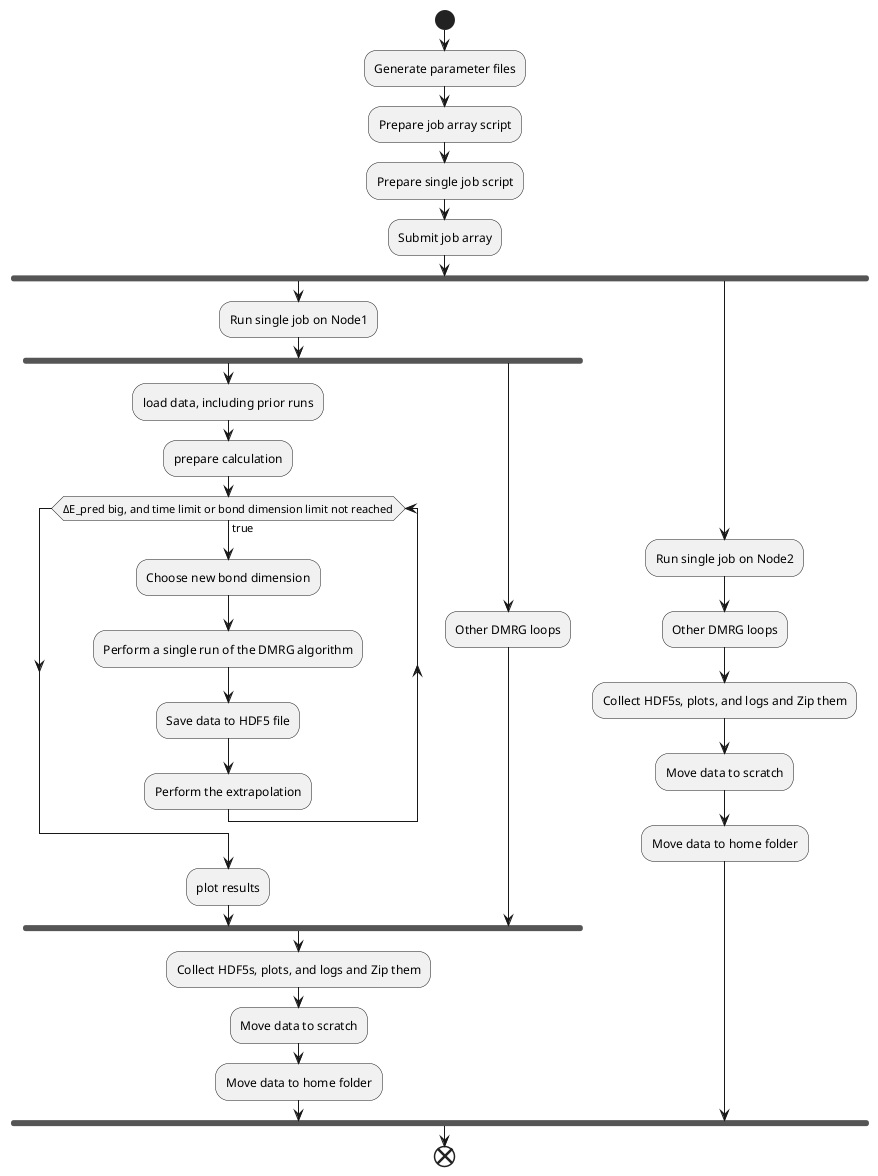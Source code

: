 @startuml main
start
:Generate parameter files;
:Prepare job array script;
:Prepare single job script;
:Submit job array;
fork
:Run single job on Node1;
fork
:load data, including prior runs;
:prepare calculation;
while(ΔE_pred big, and time limit or bond dimension limit not reached) is (true)
:Choose new bond dimension;
:Perform a single run of the DMRG algorithm;
:Save data to HDF5 file;
:Perform the extrapolation;
endwhile
:plot results;
fork again
:Other DMRG loops;
end fork
:Collect HDF5s, plots, and logs and Zip them;
:Move data to scratch;
:Move data to home folder;
fork again
:Run single job on Node2;
:Other DMRG loops;
:Collect HDF5s, plots, and logs and Zip them;
:Move data to scratch;
:Move data to home folder;
end fork
end
@enduml

